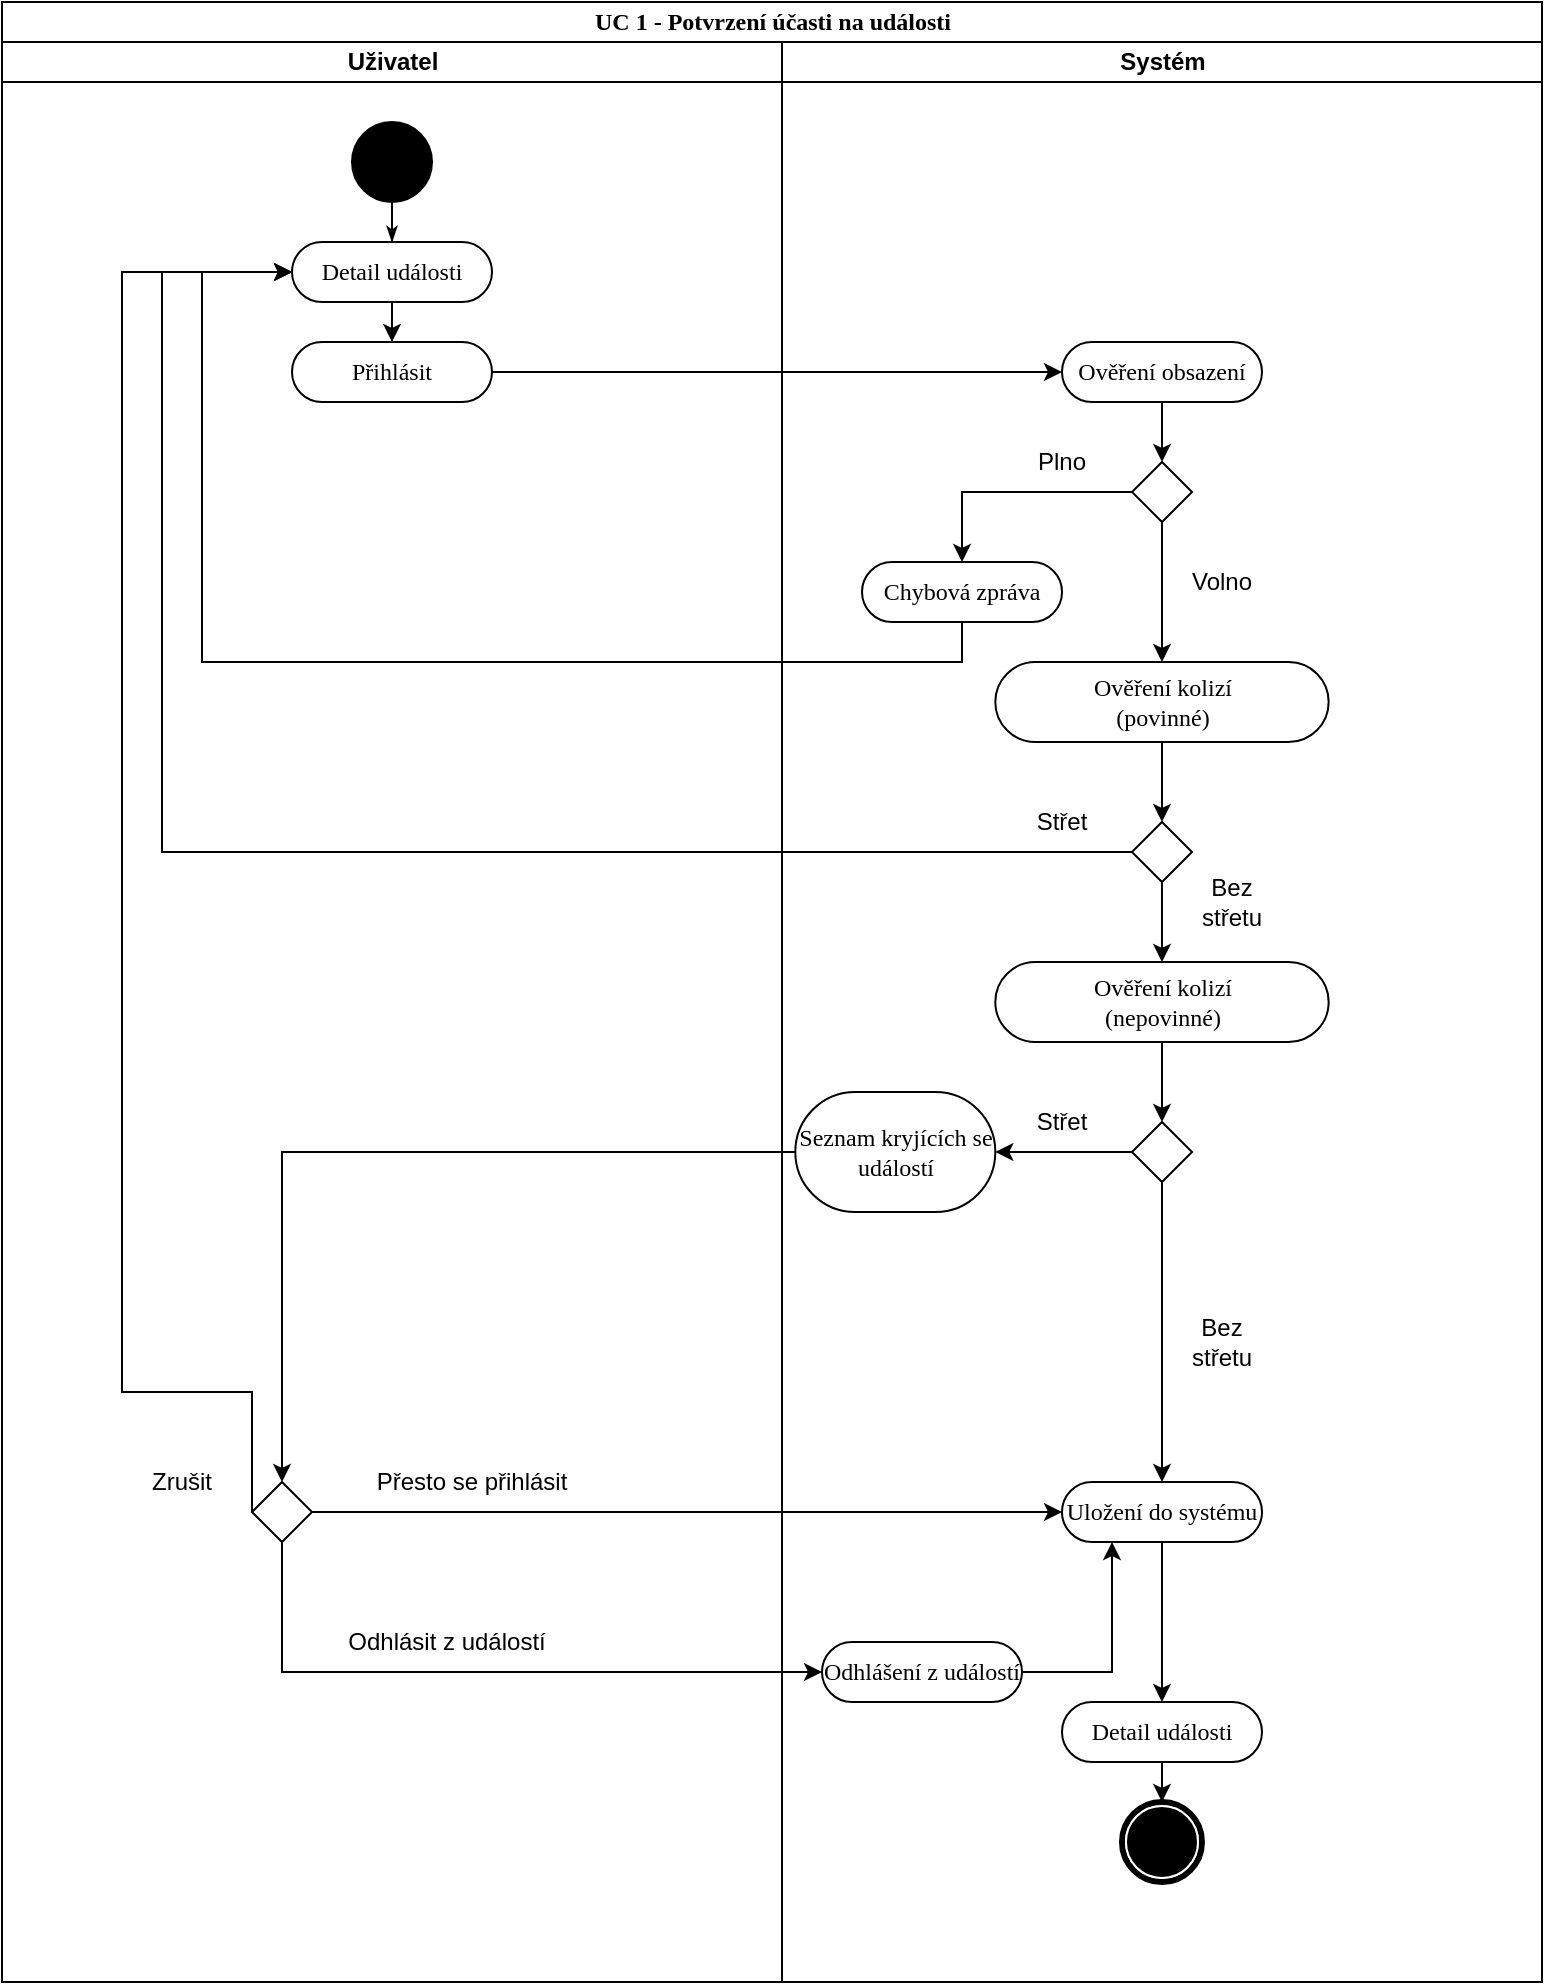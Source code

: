 <mxfile version="13.8.8" type="github">
  <diagram name="Page-1" id="0783ab3e-0a74-02c8-0abd-f7b4e66b4bec">
    <mxGraphModel dx="1422" dy="705" grid="1" gridSize="10" guides="1" tooltips="1" connect="1" arrows="1" fold="1" page="1" pageScale="1" pageWidth="850" pageHeight="1100" background="#ffffff" math="0" shadow="0">
      <root>
        <mxCell id="0" />
        <mxCell id="1" parent="0" />
        <mxCell id="1c1d494c118603dd-1" value="UC 1 - Potvrzení účasti na události" style="swimlane;html=1;childLayout=stackLayout;startSize=20;rounded=0;shadow=0;comic=0;labelBackgroundColor=none;strokeWidth=1;fontFamily=Verdana;fontSize=12;align=center;" parent="1" vertex="1">
          <mxGeometry x="40" y="20" width="770" height="990" as="geometry" />
        </mxCell>
        <mxCell id="1c1d494c118603dd-3" value="Uživatel" style="swimlane;html=1;startSize=20;" parent="1c1d494c118603dd-1" vertex="1">
          <mxGeometry y="20" width="390" height="970" as="geometry" />
        </mxCell>
        <mxCell id="60571a20871a0731-4" value="" style="ellipse;whiteSpace=wrap;html=1;rounded=0;shadow=0;comic=0;labelBackgroundColor=none;strokeWidth=1;fillColor=#000000;fontFamily=Verdana;fontSize=12;align=center;" parent="1c1d494c118603dd-3" vertex="1">
          <mxGeometry x="175" y="40" width="40" height="40" as="geometry" />
        </mxCell>
        <mxCell id="60571a20871a0731-8" value="Detail události" style="rounded=1;whiteSpace=wrap;html=1;shadow=0;comic=0;labelBackgroundColor=none;strokeWidth=1;fontFamily=Verdana;fontSize=12;align=center;arcSize=50;" parent="1c1d494c118603dd-3" vertex="1">
          <mxGeometry x="145" y="100" width="100" height="30" as="geometry" />
        </mxCell>
        <mxCell id="1c1d494c118603dd-27" style="edgeStyle=orthogonalEdgeStyle;rounded=0;html=1;labelBackgroundColor=none;startArrow=none;startFill=0;startSize=5;endArrow=classicThin;endFill=1;endSize=5;jettySize=auto;orthogonalLoop=1;strokeWidth=1;fontFamily=Verdana;fontSize=12" parent="1c1d494c118603dd-3" source="60571a20871a0731-4" target="60571a20871a0731-8" edge="1">
          <mxGeometry relative="1" as="geometry" />
        </mxCell>
        <mxCell id="C9J_RSHf58IaOL_2hDed-2" value="Přihlásit" style="rounded=1;whiteSpace=wrap;html=1;shadow=0;comic=0;labelBackgroundColor=none;strokeWidth=1;fontFamily=Verdana;fontSize=12;align=center;arcSize=50;" parent="1c1d494c118603dd-3" vertex="1">
          <mxGeometry x="145" y="150" width="100" height="30" as="geometry" />
        </mxCell>
        <mxCell id="C9J_RSHf58IaOL_2hDed-3" value="" style="edgeStyle=orthogonalEdgeStyle;rounded=0;orthogonalLoop=1;jettySize=auto;html=1;" parent="1c1d494c118603dd-3" source="60571a20871a0731-8" target="C9J_RSHf58IaOL_2hDed-2" edge="1">
          <mxGeometry relative="1" as="geometry" />
        </mxCell>
        <mxCell id="C9J_RSHf58IaOL_2hDed-27" value="" style="rhombus;" parent="1c1d494c118603dd-3" vertex="1">
          <mxGeometry x="125" y="720" width="30" height="30" as="geometry" />
        </mxCell>
        <mxCell id="C9J_RSHf58IaOL_2hDed-31" value="Přesto se přihlásit" style="text;html=1;strokeColor=none;fillColor=none;align=center;verticalAlign=middle;whiteSpace=wrap;rounded=0;" parent="1c1d494c118603dd-3" vertex="1">
          <mxGeometry x="180" y="710" width="110" height="20" as="geometry" />
        </mxCell>
        <mxCell id="C9J_RSHf58IaOL_2hDed-35" value="Odhlásit z událostí" style="text;html=1;strokeColor=none;fillColor=none;align=center;verticalAlign=middle;whiteSpace=wrap;rounded=0;" parent="1c1d494c118603dd-3" vertex="1">
          <mxGeometry x="155" y="790" width="135" height="20" as="geometry" />
        </mxCell>
        <mxCell id="C9J_RSHf58IaOL_2hDed-37" style="edgeStyle=orthogonalEdgeStyle;rounded=0;orthogonalLoop=1;jettySize=auto;html=1;exitX=0;exitY=0.5;exitDx=0;exitDy=0;entryX=0;entryY=0.5;entryDx=0;entryDy=0;" parent="1c1d494c118603dd-3" source="C9J_RSHf58IaOL_2hDed-27" target="60571a20871a0731-8" edge="1">
          <mxGeometry relative="1" as="geometry">
            <mxPoint x="60" y="120" as="targetPoint" />
            <Array as="points">
              <mxPoint x="60" y="675" />
              <mxPoint x="60" y="115" />
            </Array>
          </mxGeometry>
        </mxCell>
        <mxCell id="C9J_RSHf58IaOL_2hDed-39" value="Zrušit" style="text;html=1;strokeColor=none;fillColor=none;align=center;verticalAlign=middle;whiteSpace=wrap;rounded=0;" parent="1c1d494c118603dd-3" vertex="1">
          <mxGeometry x="70" y="710" width="40" height="20" as="geometry" />
        </mxCell>
        <mxCell id="C9J_RSHf58IaOL_2hDed-5" value="" style="edgeStyle=orthogonalEdgeStyle;rounded=0;orthogonalLoop=1;jettySize=auto;html=1;entryX=0;entryY=0.5;entryDx=0;entryDy=0;" parent="1c1d494c118603dd-1" source="C9J_RSHf58IaOL_2hDed-2" target="C9J_RSHf58IaOL_2hDed-4" edge="1">
          <mxGeometry relative="1" as="geometry">
            <Array as="points">
              <mxPoint x="430" y="185" />
              <mxPoint x="430" y="185" />
            </Array>
            <mxPoint x="450" y="280" as="targetPoint" />
          </mxGeometry>
        </mxCell>
        <mxCell id="C9J_RSHf58IaOL_2hDed-10" value="" style="edgeStyle=orthogonalEdgeStyle;rounded=0;orthogonalLoop=1;jettySize=auto;html=1;exitX=0.5;exitY=1;exitDx=0;exitDy=0;entryX=0;entryY=0.5;entryDx=0;entryDy=0;" parent="1c1d494c118603dd-1" source="C9J_RSHf58IaOL_2hDed-9" target="60571a20871a0731-8" edge="1">
          <mxGeometry relative="1" as="geometry">
            <mxPoint x="205" y="240" as="sourcePoint" />
            <mxPoint x="590" y="310" as="targetPoint" />
            <Array as="points">
              <mxPoint x="480" y="330" />
              <mxPoint x="100" y="330" />
              <mxPoint x="100" y="135" />
            </Array>
          </mxGeometry>
        </mxCell>
        <mxCell id="C9J_RSHf58IaOL_2hDed-30" style="edgeStyle=orthogonalEdgeStyle;rounded=0;orthogonalLoop=1;jettySize=auto;html=1;exitX=1;exitY=0.5;exitDx=0;exitDy=0;entryX=0;entryY=0.5;entryDx=0;entryDy=0;" parent="1c1d494c118603dd-1" source="C9J_RSHf58IaOL_2hDed-27" target="C9J_RSHf58IaOL_2hDed-23" edge="1">
          <mxGeometry relative="1" as="geometry" />
        </mxCell>
        <mxCell id="C9J_RSHf58IaOL_2hDed-34" style="edgeStyle=orthogonalEdgeStyle;rounded=0;orthogonalLoop=1;jettySize=auto;html=1;exitX=0.5;exitY=1;exitDx=0;exitDy=0;entryX=0;entryY=0.5;entryDx=0;entryDy=0;" parent="1c1d494c118603dd-1" source="C9J_RSHf58IaOL_2hDed-27" target="C9J_RSHf58IaOL_2hDed-32" edge="1">
          <mxGeometry relative="1" as="geometry" />
        </mxCell>
        <mxCell id="1c1d494c118603dd-4" value="Systém" style="swimlane;html=1;startSize=20;" parent="1c1d494c118603dd-1" vertex="1">
          <mxGeometry x="390" y="20" width="380" height="970" as="geometry" />
        </mxCell>
        <mxCell id="C9J_RSHf58IaOL_2hDed-4" value="Ověření obsazení" style="rounded=1;whiteSpace=wrap;html=1;shadow=0;comic=0;labelBackgroundColor=none;strokeWidth=1;fontFamily=Verdana;fontSize=12;align=center;arcSize=50;" parent="1c1d494c118603dd-4" vertex="1">
          <mxGeometry x="140" y="150" width="100" height="30" as="geometry" />
        </mxCell>
        <mxCell id="C9J_RSHf58IaOL_2hDed-6" value="" style="rhombus;" parent="1c1d494c118603dd-4" vertex="1">
          <mxGeometry x="175.01" y="210" width="30" height="30" as="geometry" />
        </mxCell>
        <mxCell id="C9J_RSHf58IaOL_2hDed-7" value="" style="endArrow=classic;html=1;entryX=0.5;entryY=0;entryDx=0;entryDy=0;exitX=0.5;exitY=1;exitDx=0;exitDy=0;" parent="1c1d494c118603dd-4" source="C9J_RSHf58IaOL_2hDed-4" target="C9J_RSHf58IaOL_2hDed-6" edge="1">
          <mxGeometry width="50" height="50" relative="1" as="geometry">
            <mxPoint x="180" y="450" as="sourcePoint" />
            <mxPoint x="230" y="400" as="targetPoint" />
          </mxGeometry>
        </mxCell>
        <mxCell id="C9J_RSHf58IaOL_2hDed-8" value="" style="endArrow=classic;html=1;exitX=0;exitY=0.5;exitDx=0;exitDy=0;entryX=0.5;entryY=0;entryDx=0;entryDy=0;rounded=0;" parent="1c1d494c118603dd-4" source="C9J_RSHf58IaOL_2hDed-6" target="C9J_RSHf58IaOL_2hDed-9" edge="1">
          <mxGeometry width="50" height="50" relative="1" as="geometry">
            <mxPoint x="150.01" y="400" as="sourcePoint" />
            <mxPoint x="90.01" y="225" as="targetPoint" />
            <Array as="points">
              <mxPoint x="90.01" y="225" />
            </Array>
          </mxGeometry>
        </mxCell>
        <mxCell id="C9J_RSHf58IaOL_2hDed-9" value="Chybová zpráva" style="rounded=1;whiteSpace=wrap;html=1;shadow=0;comic=0;labelBackgroundColor=none;strokeWidth=1;fontFamily=Verdana;fontSize=12;align=center;arcSize=50;" parent="1c1d494c118603dd-4" vertex="1">
          <mxGeometry x="40.01" y="260" width="100" height="30" as="geometry" />
        </mxCell>
        <mxCell id="C9J_RSHf58IaOL_2hDed-11" value="Plno" style="text;html=1;strokeColor=none;fillColor=none;align=center;verticalAlign=middle;whiteSpace=wrap;rounded=0;" parent="1c1d494c118603dd-4" vertex="1">
          <mxGeometry x="120.01" y="200" width="40" height="20" as="geometry" />
        </mxCell>
        <mxCell id="C9J_RSHf58IaOL_2hDed-12" value="" style="endArrow=classic;html=1;exitX=0.5;exitY=1;exitDx=0;exitDy=0;entryX=0.5;entryY=0;entryDx=0;entryDy=0;" parent="1c1d494c118603dd-4" source="C9J_RSHf58IaOL_2hDed-6" edge="1" target="7R3QSyD88sJ-GN9zssv7-1">
          <mxGeometry width="50" height="50" relative="1" as="geometry">
            <mxPoint x="160.01" y="560" as="sourcePoint" />
            <mxPoint x="190.01" y="290" as="targetPoint" />
          </mxGeometry>
        </mxCell>
        <mxCell id="C9J_RSHf58IaOL_2hDed-13" value="Ověření kolizí&lt;br&gt;(nepovinné)" style="rounded=1;whiteSpace=wrap;html=1;shadow=0;comic=0;labelBackgroundColor=none;strokeWidth=1;fontFamily=Verdana;fontSize=12;align=center;arcSize=50;" parent="1c1d494c118603dd-4" vertex="1">
          <mxGeometry x="106.66" y="460" width="166.67" height="40" as="geometry" />
        </mxCell>
        <mxCell id="C9J_RSHf58IaOL_2hDed-14" value="" style="rhombus;" parent="1c1d494c118603dd-4" vertex="1">
          <mxGeometry x="175" y="540" width="30" height="30" as="geometry" />
        </mxCell>
        <mxCell id="C9J_RSHf58IaOL_2hDed-15" value="" style="endArrow=classic;html=1;entryX=0.5;entryY=0;entryDx=0;entryDy=0;exitX=0.5;exitY=1;exitDx=0;exitDy=0;" parent="1c1d494c118603dd-4" target="C9J_RSHf58IaOL_2hDed-14" edge="1">
          <mxGeometry width="50" height="50" relative="1" as="geometry">
            <mxPoint x="190" y="500" as="sourcePoint" />
            <mxPoint x="-200" y="600" as="targetPoint" />
          </mxGeometry>
        </mxCell>
        <mxCell id="C9J_RSHf58IaOL_2hDed-19" value="Střet" style="text;html=1;strokeColor=none;fillColor=none;align=center;verticalAlign=middle;whiteSpace=wrap;rounded=0;" parent="1c1d494c118603dd-4" vertex="1">
          <mxGeometry x="120" y="530" width="40" height="20" as="geometry" />
        </mxCell>
        <mxCell id="C9J_RSHf58IaOL_2hDed-20" value="" style="endArrow=classic;html=1;rounded=0;exitX=0.5;exitY=1;exitDx=0;exitDy=0;entryX=0.5;entryY=0;entryDx=0;entryDy=0;" parent="1c1d494c118603dd-4" source="C9J_RSHf58IaOL_2hDed-14" target="C9J_RSHf58IaOL_2hDed-23" edge="1">
          <mxGeometry width="50" height="50" relative="1" as="geometry">
            <mxPoint x="180" y="780" as="sourcePoint" />
            <mxPoint x="190" y="640" as="targetPoint" />
          </mxGeometry>
        </mxCell>
        <mxCell id="C9J_RSHf58IaOL_2hDed-21" value="Volno" style="text;html=1;strokeColor=none;fillColor=none;align=center;verticalAlign=middle;whiteSpace=wrap;rounded=0;" parent="1c1d494c118603dd-4" vertex="1">
          <mxGeometry x="200.01" y="260" width="40" height="20" as="geometry" />
        </mxCell>
        <mxCell id="C9J_RSHf58IaOL_2hDed-22" value="Bez střetu" style="text;html=1;strokeColor=none;fillColor=none;align=center;verticalAlign=middle;whiteSpace=wrap;rounded=0;" parent="1c1d494c118603dd-4" vertex="1">
          <mxGeometry x="200" y="640" width="40" height="20" as="geometry" />
        </mxCell>
        <mxCell id="C9J_RSHf58IaOL_2hDed-23" value="Uložení do systému" style="rounded=1;whiteSpace=wrap;html=1;shadow=0;comic=0;labelBackgroundColor=none;strokeWidth=1;fontFamily=Verdana;fontSize=12;align=center;arcSize=50;" parent="1c1d494c118603dd-4" vertex="1">
          <mxGeometry x="140" y="720" width="100" height="30" as="geometry" />
        </mxCell>
        <mxCell id="C9J_RSHf58IaOL_2hDed-36" style="edgeStyle=orthogonalEdgeStyle;rounded=0;orthogonalLoop=1;jettySize=auto;html=1;exitX=1;exitY=0.5;exitDx=0;exitDy=0;entryX=0.25;entryY=1;entryDx=0;entryDy=0;" parent="1c1d494c118603dd-4" source="C9J_RSHf58IaOL_2hDed-32" target="C9J_RSHf58IaOL_2hDed-23" edge="1">
          <mxGeometry relative="1" as="geometry" />
        </mxCell>
        <mxCell id="C9J_RSHf58IaOL_2hDed-32" value="Odhlášení z událostí" style="rounded=1;whiteSpace=wrap;html=1;shadow=0;comic=0;labelBackgroundColor=none;strokeWidth=1;fontFamily=Verdana;fontSize=12;align=center;arcSize=50;" parent="1c1d494c118603dd-4" vertex="1">
          <mxGeometry x="20" y="800" width="100" height="30" as="geometry" />
        </mxCell>
        <mxCell id="60571a20871a0731-5" value="" style="shape=mxgraph.bpmn.shape;html=1;verticalLabelPosition=bottom;labelBackgroundColor=#ffffff;verticalAlign=top;perimeter=ellipsePerimeter;outline=end;symbol=terminate;rounded=0;shadow=0;comic=0;strokeWidth=1;fontFamily=Verdana;fontSize=12;align=center;" parent="1c1d494c118603dd-4" vertex="1">
          <mxGeometry x="169.99" y="880" width="40" height="40" as="geometry" />
        </mxCell>
        <mxCell id="C9J_RSHf58IaOL_2hDed-25" value="Detail události" style="rounded=1;whiteSpace=wrap;html=1;shadow=0;comic=0;labelBackgroundColor=none;strokeWidth=1;fontFamily=Verdana;fontSize=12;align=center;arcSize=50;" parent="1c1d494c118603dd-4" vertex="1">
          <mxGeometry x="140" y="830" width="100" height="30" as="geometry" />
        </mxCell>
        <mxCell id="C9J_RSHf58IaOL_2hDed-26" value="" style="endArrow=classic;html=1;exitX=0.5;exitY=1;exitDx=0;exitDy=0;entryX=0.5;entryY=0;entryDx=0;entryDy=0;" parent="1c1d494c118603dd-4" target="60571a20871a0731-5" edge="1">
          <mxGeometry width="50" height="50" relative="1" as="geometry">
            <mxPoint x="189.99" y="860" as="sourcePoint" />
            <mxPoint x="299.99" y="850" as="targetPoint" />
          </mxGeometry>
        </mxCell>
        <mxCell id="C9J_RSHf58IaOL_2hDed-24" value="" style="endArrow=classic;html=1;exitX=0.5;exitY=1;exitDx=0;exitDy=0;rounded=0;entryX=0.5;entryY=0;entryDx=0;entryDy=0;" parent="1c1d494c118603dd-4" source="C9J_RSHf58IaOL_2hDed-23" edge="1">
          <mxGeometry width="50" height="50" relative="1" as="geometry">
            <mxPoint x="189.99" y="770" as="sourcePoint" />
            <mxPoint x="189.99" y="830" as="targetPoint" />
            <Array as="points">
              <mxPoint x="189.99" y="800" />
            </Array>
          </mxGeometry>
        </mxCell>
        <mxCell id="C9J_RSHf58IaOL_2hDed-16" value="Seznam kryjících se událostí" style="rounded=1;whiteSpace=wrap;html=1;shadow=0;comic=0;labelBackgroundColor=none;strokeWidth=1;fontFamily=Verdana;fontSize=12;align=center;arcSize=50;" parent="1c1d494c118603dd-4" vertex="1">
          <mxGeometry x="6.66" y="525" width="100" height="60" as="geometry" />
        </mxCell>
        <mxCell id="C9J_RSHf58IaOL_2hDed-17" value="" style="endArrow=classic;html=1;exitX=0;exitY=0.5;exitDx=0;exitDy=0;entryX=1;entryY=0.5;entryDx=0;entryDy=0;rounded=0;" parent="1c1d494c118603dd-4" source="C9J_RSHf58IaOL_2hDed-14" target="C9J_RSHf58IaOL_2hDed-16" edge="1">
          <mxGeometry width="50" height="50" relative="1" as="geometry">
            <mxPoint x="80" y="580" as="sourcePoint" />
            <mxPoint x="130" y="530" as="targetPoint" />
            <Array as="points" />
          </mxGeometry>
        </mxCell>
        <mxCell id="7R3QSyD88sJ-GN9zssv7-1" value="Ověření kolizí&lt;br&gt;(povinné)" style="rounded=1;whiteSpace=wrap;html=1;shadow=0;comic=0;labelBackgroundColor=none;strokeWidth=1;fontFamily=Verdana;fontSize=12;align=center;arcSize=50;" vertex="1" parent="1c1d494c118603dd-4">
          <mxGeometry x="106.66" y="310" width="166.67" height="40" as="geometry" />
        </mxCell>
        <mxCell id="7R3QSyD88sJ-GN9zssv7-4" style="edgeStyle=orthogonalEdgeStyle;rounded=0;orthogonalLoop=1;jettySize=auto;html=1;exitX=0.5;exitY=1;exitDx=0;exitDy=0;entryX=0.5;entryY=0;entryDx=0;entryDy=0;" edge="1" parent="1c1d494c118603dd-4" source="7R3QSyD88sJ-GN9zssv7-2" target="C9J_RSHf58IaOL_2hDed-13">
          <mxGeometry relative="1" as="geometry" />
        </mxCell>
        <mxCell id="7R3QSyD88sJ-GN9zssv7-2" value="" style="rhombus;" vertex="1" parent="1c1d494c118603dd-4">
          <mxGeometry x="174.99" y="390" width="30" height="30" as="geometry" />
        </mxCell>
        <mxCell id="7R3QSyD88sJ-GN9zssv7-3" value="" style="endArrow=classic;html=1;entryX=0.5;entryY=0;entryDx=0;entryDy=0;exitX=0.5;exitY=1;exitDx=0;exitDy=0;" edge="1" parent="1c1d494c118603dd-4" target="7R3QSyD88sJ-GN9zssv7-2">
          <mxGeometry width="50" height="50" relative="1" as="geometry">
            <mxPoint x="189.99" y="350" as="sourcePoint" />
            <mxPoint x="-630.01" y="410" as="targetPoint" />
          </mxGeometry>
        </mxCell>
        <mxCell id="7R3QSyD88sJ-GN9zssv7-5" value="Bez střetu" style="text;html=1;strokeColor=none;fillColor=none;align=center;verticalAlign=middle;whiteSpace=wrap;rounded=0;" vertex="1" parent="1c1d494c118603dd-4">
          <mxGeometry x="205" y="420" width="40" height="20" as="geometry" />
        </mxCell>
        <mxCell id="7R3QSyD88sJ-GN9zssv7-7" value="Střet" style="text;html=1;strokeColor=none;fillColor=none;align=center;verticalAlign=middle;whiteSpace=wrap;rounded=0;" vertex="1" parent="1c1d494c118603dd-4">
          <mxGeometry x="120" y="380" width="40" height="20" as="geometry" />
        </mxCell>
        <mxCell id="C9J_RSHf58IaOL_2hDed-28" value="" style="endArrow=classic;html=1;exitX=0;exitY=0.5;exitDx=0;exitDy=0;entryX=0.5;entryY=0;entryDx=0;entryDy=0;rounded=0;" parent="1c1d494c118603dd-1" source="C9J_RSHf58IaOL_2hDed-16" target="C9J_RSHf58IaOL_2hDed-27" edge="1">
          <mxGeometry width="50" height="50" relative="1" as="geometry">
            <mxPoint x="230" y="730" as="sourcePoint" />
            <mxPoint x="280" y="680" as="targetPoint" />
            <Array as="points">
              <mxPoint x="140" y="575" />
            </Array>
          </mxGeometry>
        </mxCell>
        <mxCell id="7R3QSyD88sJ-GN9zssv7-6" style="edgeStyle=orthogonalEdgeStyle;rounded=0;orthogonalLoop=1;jettySize=auto;html=1;exitX=0;exitY=0.5;exitDx=0;exitDy=0;entryX=0;entryY=0.5;entryDx=0;entryDy=0;" edge="1" parent="1c1d494c118603dd-1" source="7R3QSyD88sJ-GN9zssv7-2" target="60571a20871a0731-8">
          <mxGeometry relative="1" as="geometry">
            <Array as="points">
              <mxPoint x="80" y="425" />
              <mxPoint x="80" y="135" />
            </Array>
          </mxGeometry>
        </mxCell>
      </root>
    </mxGraphModel>
  </diagram>
</mxfile>
